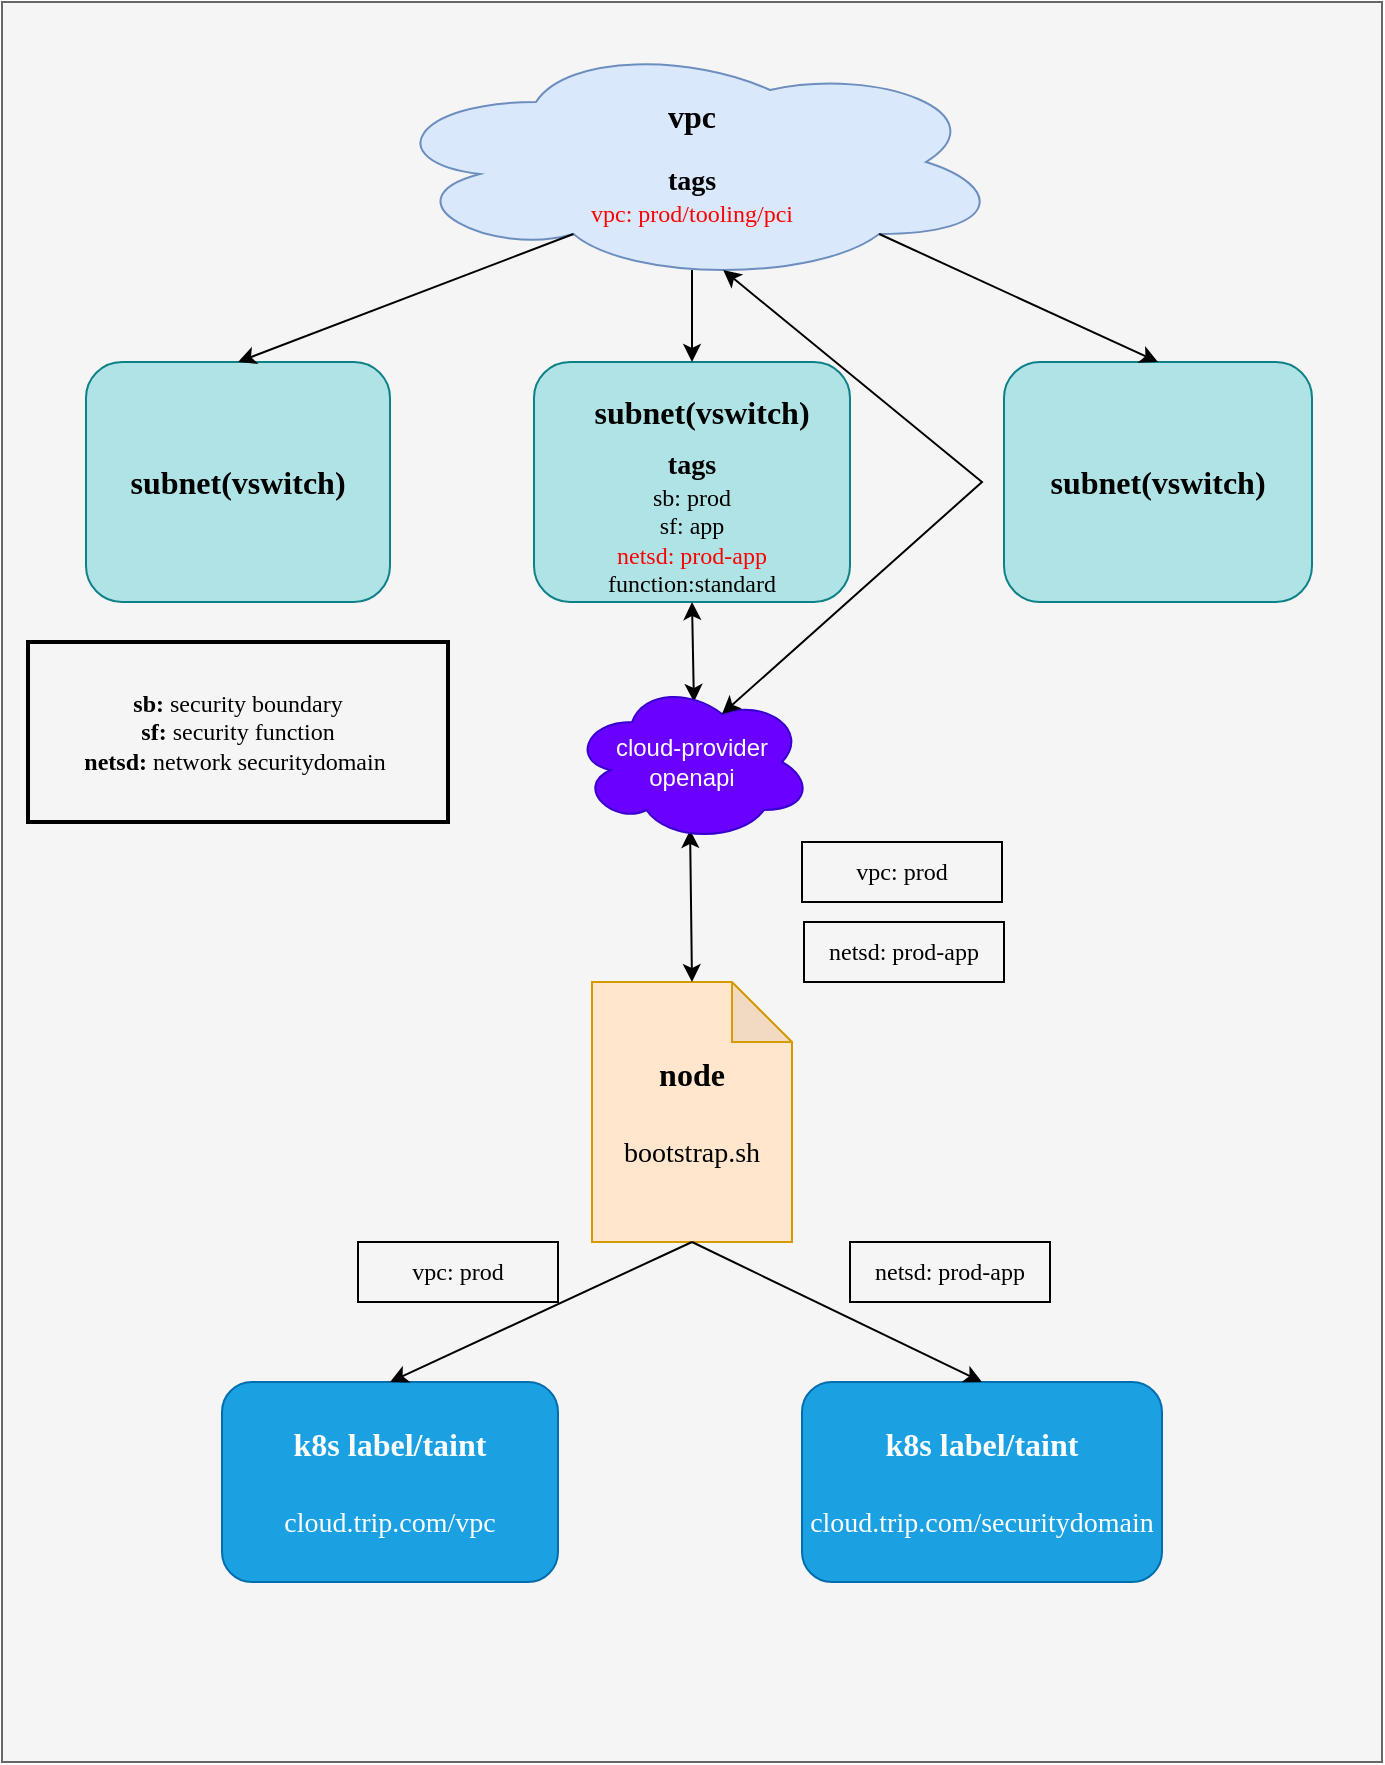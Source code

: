 <mxfile version="24.0.4" type="github">
  <diagram name="Page-1" id="-3_OOTo7Ng89aUFDgDXZ">
    <mxGraphModel dx="1434" dy="761" grid="1" gridSize="10" guides="1" tooltips="1" connect="1" arrows="1" fold="1" page="1" pageScale="1" pageWidth="850" pageHeight="1100" math="0" shadow="0">
      <root>
        <mxCell id="0" />
        <mxCell id="1" parent="0" />
        <mxCell id="qO8FdPdfGSHjc-FeqnSH-1" value="" style="rounded=0;whiteSpace=wrap;html=1;fillColor=#f5f5f5;fontColor=#333333;strokeColor=#666666;fontFamily=Times New Roman;" parent="1" vertex="1">
          <mxGeometry x="110" y="40" width="690" height="880" as="geometry" />
        </mxCell>
        <mxCell id="qO8FdPdfGSHjc-FeqnSH-2" value="&lt;font size=&quot;1&quot;&gt;&lt;b style=&quot;font-size: 16px;&quot;&gt;vpc&lt;/b&gt;&lt;/font&gt;&lt;div&gt;&lt;font&gt;&lt;br&gt;&lt;/font&gt;&lt;/div&gt;&lt;div&gt;&lt;b style=&quot;&quot;&gt;&lt;font style=&quot;font-size: 14px;&quot;&gt;tags&lt;/font&gt;&lt;/b&gt;&lt;/div&gt;&lt;div&gt;&lt;font color=&quot;#ff0000&quot;&gt;vpc: prod/tooling/pci&lt;/font&gt;&lt;/div&gt;" style="ellipse;shape=cloud;whiteSpace=wrap;html=1;fillColor=#dae8fc;strokeColor=#6c8ebf;fontFamily=Times New Roman;" parent="1" vertex="1">
          <mxGeometry x="299" y="60" width="312" height="120" as="geometry" />
        </mxCell>
        <mxCell id="qO8FdPdfGSHjc-FeqnSH-3" value="" style="rounded=1;whiteSpace=wrap;html=1;fillColor=#b0e3e6;strokeColor=#0e8088;fontFamily=Times New Roman;" parent="1" vertex="1">
          <mxGeometry x="152" y="220" width="152" height="120" as="geometry" />
        </mxCell>
        <mxCell id="qO8FdPdfGSHjc-FeqnSH-9" value="" style="rounded=1;whiteSpace=wrap;html=1;fillColor=#b0e3e6;strokeColor=#0e8088;fontFamily=Times New Roman;" parent="1" vertex="1">
          <mxGeometry x="611" y="220" width="154" height="120" as="geometry" />
        </mxCell>
        <mxCell id="qO8FdPdfGSHjc-FeqnSH-14" value="" style="group;fontFamily=Times New Roman;" parent="1" vertex="1" connectable="0">
          <mxGeometry x="376" y="220" width="158" height="120" as="geometry" />
        </mxCell>
        <mxCell id="qO8FdPdfGSHjc-FeqnSH-8" value="&lt;div&gt;&lt;font style=&quot;font-size: 16px;&quot;&gt;&lt;br&gt;&lt;/font&gt;&lt;/div&gt;" style="rounded=1;whiteSpace=wrap;html=1;fillColor=#b0e3e6;strokeColor=#0e8088;fontFamily=Times New Roman;" parent="qO8FdPdfGSHjc-FeqnSH-14" vertex="1">
          <mxGeometry width="158" height="120" as="geometry" />
        </mxCell>
        <mxCell id="qO8FdPdfGSHjc-FeqnSH-10" value="&lt;font style=&quot;font-size: 16px;&quot;&gt;&lt;b&gt;subnet(vswitch)&lt;/b&gt;&lt;/font&gt;" style="text;html=1;align=center;verticalAlign=middle;whiteSpace=wrap;rounded=0;fontFamily=Times New Roman;" parent="qO8FdPdfGSHjc-FeqnSH-14" vertex="1">
          <mxGeometry x="54" y="10" width="60" height="30" as="geometry" />
        </mxCell>
        <mxCell id="qO8FdPdfGSHjc-FeqnSH-13" value="&lt;b&gt;&lt;font style=&quot;font-size: 14px;&quot;&gt;tags&lt;/font&gt;&lt;/b&gt;&lt;div&gt;sb: prod&lt;/div&gt;&lt;div&gt;sf: app&lt;/div&gt;&lt;div&gt;&lt;font color=&quot;#ff0000&quot;&gt;netsd: prod-app&lt;/font&gt;&lt;/div&gt;&lt;div&gt;function:standard&lt;/div&gt;&lt;div&gt;&lt;br&gt;&lt;div&gt;&lt;br&gt;&lt;/div&gt;&lt;/div&gt;" style="text;html=1;align=center;verticalAlign=middle;whiteSpace=wrap;rounded=0;strokeColor=none;fontFamily=Times New Roman;" parent="qO8FdPdfGSHjc-FeqnSH-14" vertex="1">
          <mxGeometry x="14" y="80" width="130" height="30" as="geometry" />
        </mxCell>
        <mxCell id="qO8FdPdfGSHjc-FeqnSH-15" value="&lt;font style=&quot;font-size: 16px;&quot;&gt;&lt;b&gt;subnet(vswitch)&lt;/b&gt;&lt;/font&gt;" style="text;html=1;align=center;verticalAlign=middle;whiteSpace=wrap;rounded=0;fontFamily=Times New Roman;" parent="1" vertex="1">
          <mxGeometry x="198" y="265" width="60" height="30" as="geometry" />
        </mxCell>
        <mxCell id="qO8FdPdfGSHjc-FeqnSH-16" value="&lt;font style=&quot;font-size: 16px;&quot;&gt;&lt;b&gt;subnet(vswitch)&lt;/b&gt;&lt;/font&gt;" style="text;html=1;align=center;verticalAlign=middle;whiteSpace=wrap;rounded=0;fontFamily=Times New Roman;" parent="1" vertex="1">
          <mxGeometry x="658" y="265" width="60" height="30" as="geometry" />
        </mxCell>
        <mxCell id="qO8FdPdfGSHjc-FeqnSH-17" value="&lt;font style=&quot;&quot; size=&quot;1&quot;&gt;&lt;b style=&quot;font-size: 16px;&quot;&gt;node&lt;/b&gt;&lt;/font&gt;&lt;div&gt;&lt;font style=&quot;font-size: 18px;&quot;&gt;&lt;b&gt;&lt;br&gt;&lt;/b&gt;&lt;/font&gt;&lt;/div&gt;&lt;div&gt;&lt;font style=&quot;font-size: 14px;&quot;&gt;bootstrap.sh&lt;/font&gt;&lt;/div&gt;" style="shape=note;whiteSpace=wrap;html=1;backgroundOutline=1;darkOpacity=0.05;fillColor=#ffe6cc;strokeColor=#d79b00;fontFamily=Times New Roman;" parent="1" vertex="1">
          <mxGeometry x="405" y="530" width="100" height="130" as="geometry" />
        </mxCell>
        <mxCell id="qO8FdPdfGSHjc-FeqnSH-18" value="" style="endArrow=classic;startArrow=classic;html=1;rounded=0;exitX=0.508;exitY=0.125;exitDx=0;exitDy=0;exitPerimeter=0;entryX=0.5;entryY=1;entryDx=0;entryDy=0;fontFamily=Times New Roman;" parent="1" source="G2bGGCL8jwvqyf2b6rZn-6" target="qO8FdPdfGSHjc-FeqnSH-8" edge="1">
          <mxGeometry width="50" height="50" relative="1" as="geometry">
            <mxPoint x="400" y="450" as="sourcePoint" />
            <mxPoint x="455" y="350" as="targetPoint" />
          </mxGeometry>
        </mxCell>
        <mxCell id="qO8FdPdfGSHjc-FeqnSH-22" value="" style="endArrow=classic;html=1;rounded=0;exitX=0.31;exitY=0.8;exitDx=0;exitDy=0;exitPerimeter=0;entryX=0.5;entryY=0;entryDx=0;entryDy=0;fontFamily=Times New Roman;" parent="1" source="qO8FdPdfGSHjc-FeqnSH-2" target="qO8FdPdfGSHjc-FeqnSH-3" edge="1">
          <mxGeometry width="50" height="50" relative="1" as="geometry">
            <mxPoint x="400" y="410" as="sourcePoint" />
            <mxPoint x="450" y="360" as="targetPoint" />
          </mxGeometry>
        </mxCell>
        <mxCell id="qO8FdPdfGSHjc-FeqnSH-23" value="" style="endArrow=classic;html=1;rounded=0;exitX=0.5;exitY=0.95;exitDx=0;exitDy=0;exitPerimeter=0;entryX=0.5;entryY=0;entryDx=0;entryDy=0;fontFamily=Times New Roman;" parent="1" source="qO8FdPdfGSHjc-FeqnSH-2" target="qO8FdPdfGSHjc-FeqnSH-8" edge="1">
          <mxGeometry width="50" height="50" relative="1" as="geometry">
            <mxPoint x="400" y="410" as="sourcePoint" />
            <mxPoint x="450" y="360" as="targetPoint" />
          </mxGeometry>
        </mxCell>
        <mxCell id="qO8FdPdfGSHjc-FeqnSH-24" value="" style="endArrow=classic;html=1;rounded=0;exitX=0.8;exitY=0.8;exitDx=0;exitDy=0;exitPerimeter=0;entryX=0.5;entryY=0;entryDx=0;entryDy=0;fontFamily=Times New Roman;" parent="1" source="qO8FdPdfGSHjc-FeqnSH-2" target="qO8FdPdfGSHjc-FeqnSH-9" edge="1">
          <mxGeometry width="50" height="50" relative="1" as="geometry">
            <mxPoint x="400" y="410" as="sourcePoint" />
            <mxPoint x="450" y="360" as="targetPoint" />
          </mxGeometry>
        </mxCell>
        <mxCell id="qO8FdPdfGSHjc-FeqnSH-36" value="&lt;font style=&quot;&quot; size=&quot;1&quot;&gt;&lt;b style=&quot;font-size: 16px;&quot;&gt;k8s label/taint&lt;/b&gt;&lt;/font&gt;&lt;div&gt;&lt;font style=&quot;font-size: 18px;&quot;&gt;&lt;br&gt;&lt;/font&gt;&lt;/div&gt;&lt;div&gt;&lt;font style=&quot;font-size: 14px;&quot;&gt;cloud.trip.com/vpc&lt;/font&gt;&lt;/div&gt;" style="rounded=1;whiteSpace=wrap;html=1;fillColor=#1ba1e2;fontColor=#ffffff;strokeColor=#006EAF;fontFamily=Times New Roman;" parent="1" vertex="1">
          <mxGeometry x="220" y="730" width="168" height="100" as="geometry" />
        </mxCell>
        <mxCell id="qO8FdPdfGSHjc-FeqnSH-37" value="&lt;font style=&quot;&quot; size=&quot;1&quot;&gt;&lt;b style=&quot;font-size: 16px;&quot;&gt;k8s label/taint&lt;/b&gt;&lt;/font&gt;&lt;div&gt;&lt;font style=&quot;font-size: 18px;&quot;&gt;&lt;br&gt;&lt;/font&gt;&lt;/div&gt;&lt;div&gt;&lt;font style=&quot;font-size: 14px;&quot;&gt;cloud.trip.com/securitydomain&lt;/font&gt;&lt;/div&gt;" style="rounded=1;whiteSpace=wrap;html=1;fillColor=#1ba1e2;fontColor=#ffffff;strokeColor=#006EAF;fontFamily=Times New Roman;" parent="1" vertex="1">
          <mxGeometry x="510" y="730" width="180" height="100" as="geometry" />
        </mxCell>
        <mxCell id="qO8FdPdfGSHjc-FeqnSH-39" value="" style="endArrow=classic;html=1;rounded=0;entryX=0.5;entryY=0;entryDx=0;entryDy=0;fontFamily=Times New Roman;" parent="1" target="qO8FdPdfGSHjc-FeqnSH-36" edge="1">
          <mxGeometry width="50" height="50" relative="1" as="geometry">
            <mxPoint x="455" y="660" as="sourcePoint" />
            <mxPoint x="450" y="420" as="targetPoint" />
          </mxGeometry>
        </mxCell>
        <mxCell id="qO8FdPdfGSHjc-FeqnSH-40" value="" style="endArrow=classic;html=1;rounded=0;exitX=0.5;exitY=1;exitDx=0;exitDy=0;exitPerimeter=0;entryX=0.5;entryY=0;entryDx=0;entryDy=0;fontFamily=Times New Roman;" parent="1" source="qO8FdPdfGSHjc-FeqnSH-17" target="qO8FdPdfGSHjc-FeqnSH-37" edge="1">
          <mxGeometry width="50" height="50" relative="1" as="geometry">
            <mxPoint x="400" y="470" as="sourcePoint" />
            <mxPoint x="450" y="420" as="targetPoint" />
          </mxGeometry>
        </mxCell>
        <mxCell id="qO8FdPdfGSHjc-FeqnSH-42" value="vpc: prod" style="text;html=1;align=center;verticalAlign=middle;whiteSpace=wrap;rounded=0;strokeColor=default;fontFamily=Times New Roman;" parent="1" vertex="1">
          <mxGeometry x="288" y="660" width="100" height="30" as="geometry" />
        </mxCell>
        <mxCell id="qO8FdPdfGSHjc-FeqnSH-43" value="&lt;div&gt;&lt;span style=&quot;background-color: initial;&quot;&gt;netsd: prod-app&lt;/span&gt;&lt;br&gt;&lt;/div&gt;" style="text;html=1;align=center;verticalAlign=middle;whiteSpace=wrap;rounded=0;strokeColor=default;fontFamily=Times New Roman;" parent="1" vertex="1">
          <mxGeometry x="511" y="500" width="100" height="30" as="geometry" />
        </mxCell>
        <mxCell id="qO8FdPdfGSHjc-FeqnSH-44" value="&lt;b&gt;sb:&lt;/b&gt; security boundary&lt;div&gt;&lt;b&gt;sf: &lt;/b&gt;security function&lt;/div&gt;&lt;div&gt;&lt;b&gt;netsd:&lt;/b&gt; network securitydomain&amp;nbsp;&lt;/div&gt;" style="text;html=1;align=center;verticalAlign=middle;whiteSpace=wrap;rounded=0;fontFamily=Times New Roman;strokeColor=default;strokeWidth=2;" parent="1" vertex="1">
          <mxGeometry x="123" y="360" width="210" height="90" as="geometry" />
        </mxCell>
        <mxCell id="G2bGGCL8jwvqyf2b6rZn-7" value="" style="endArrow=classic;startArrow=classic;html=1;rounded=0;exitX=0.5;exitY=0;exitDx=0;exitDy=0;exitPerimeter=0;entryX=0.492;entryY=0.925;entryDx=0;entryDy=0;fontFamily=Times New Roman;entryPerimeter=0;" edge="1" parent="1" source="qO8FdPdfGSHjc-FeqnSH-17" target="G2bGGCL8jwvqyf2b6rZn-6">
          <mxGeometry width="50" height="50" relative="1" as="geometry">
            <mxPoint x="455" y="420" as="sourcePoint" />
            <mxPoint x="455" y="340" as="targetPoint" />
          </mxGeometry>
        </mxCell>
        <mxCell id="G2bGGCL8jwvqyf2b6rZn-6" value="cloud-provider&lt;div&gt;&lt;span style=&quot;background-color: initial;&quot;&gt;openapi&lt;/span&gt;&lt;br&gt;&lt;/div&gt;" style="ellipse;shape=cloud;whiteSpace=wrap;html=1;fillColor=#6a00ff;strokeColor=#3700CC;fontColor=#ffffff;" vertex="1" parent="1">
          <mxGeometry x="395" y="380" width="120" height="80" as="geometry" />
        </mxCell>
        <mxCell id="G2bGGCL8jwvqyf2b6rZn-12" value="" style="endArrow=classic;startArrow=classic;html=1;rounded=0;entryX=0.55;entryY=0.95;entryDx=0;entryDy=0;entryPerimeter=0;exitX=0.625;exitY=0.2;exitDx=0;exitDy=0;exitPerimeter=0;" edge="1" parent="1" source="G2bGGCL8jwvqyf2b6rZn-6" target="qO8FdPdfGSHjc-FeqnSH-2">
          <mxGeometry width="50" height="50" relative="1" as="geometry">
            <mxPoint x="486" y="386" as="sourcePoint" />
            <mxPoint x="450" y="440" as="targetPoint" />
            <Array as="points">
              <mxPoint x="600" y="280" />
            </Array>
          </mxGeometry>
        </mxCell>
        <mxCell id="G2bGGCL8jwvqyf2b6rZn-14" value="vpc: prod" style="text;html=1;align=center;verticalAlign=middle;whiteSpace=wrap;rounded=0;strokeColor=default;fontFamily=Times New Roman;" vertex="1" parent="1">
          <mxGeometry x="510" y="460" width="100" height="30" as="geometry" />
        </mxCell>
        <mxCell id="G2bGGCL8jwvqyf2b6rZn-15" value="&lt;div&gt;&lt;span style=&quot;background-color: initial;&quot;&gt;netsd: prod-app&lt;/span&gt;&lt;br&gt;&lt;/div&gt;" style="text;html=1;align=center;verticalAlign=middle;whiteSpace=wrap;rounded=0;strokeColor=default;fontFamily=Times New Roman;" vertex="1" parent="1">
          <mxGeometry x="534" y="660" width="100" height="30" as="geometry" />
        </mxCell>
      </root>
    </mxGraphModel>
  </diagram>
</mxfile>

